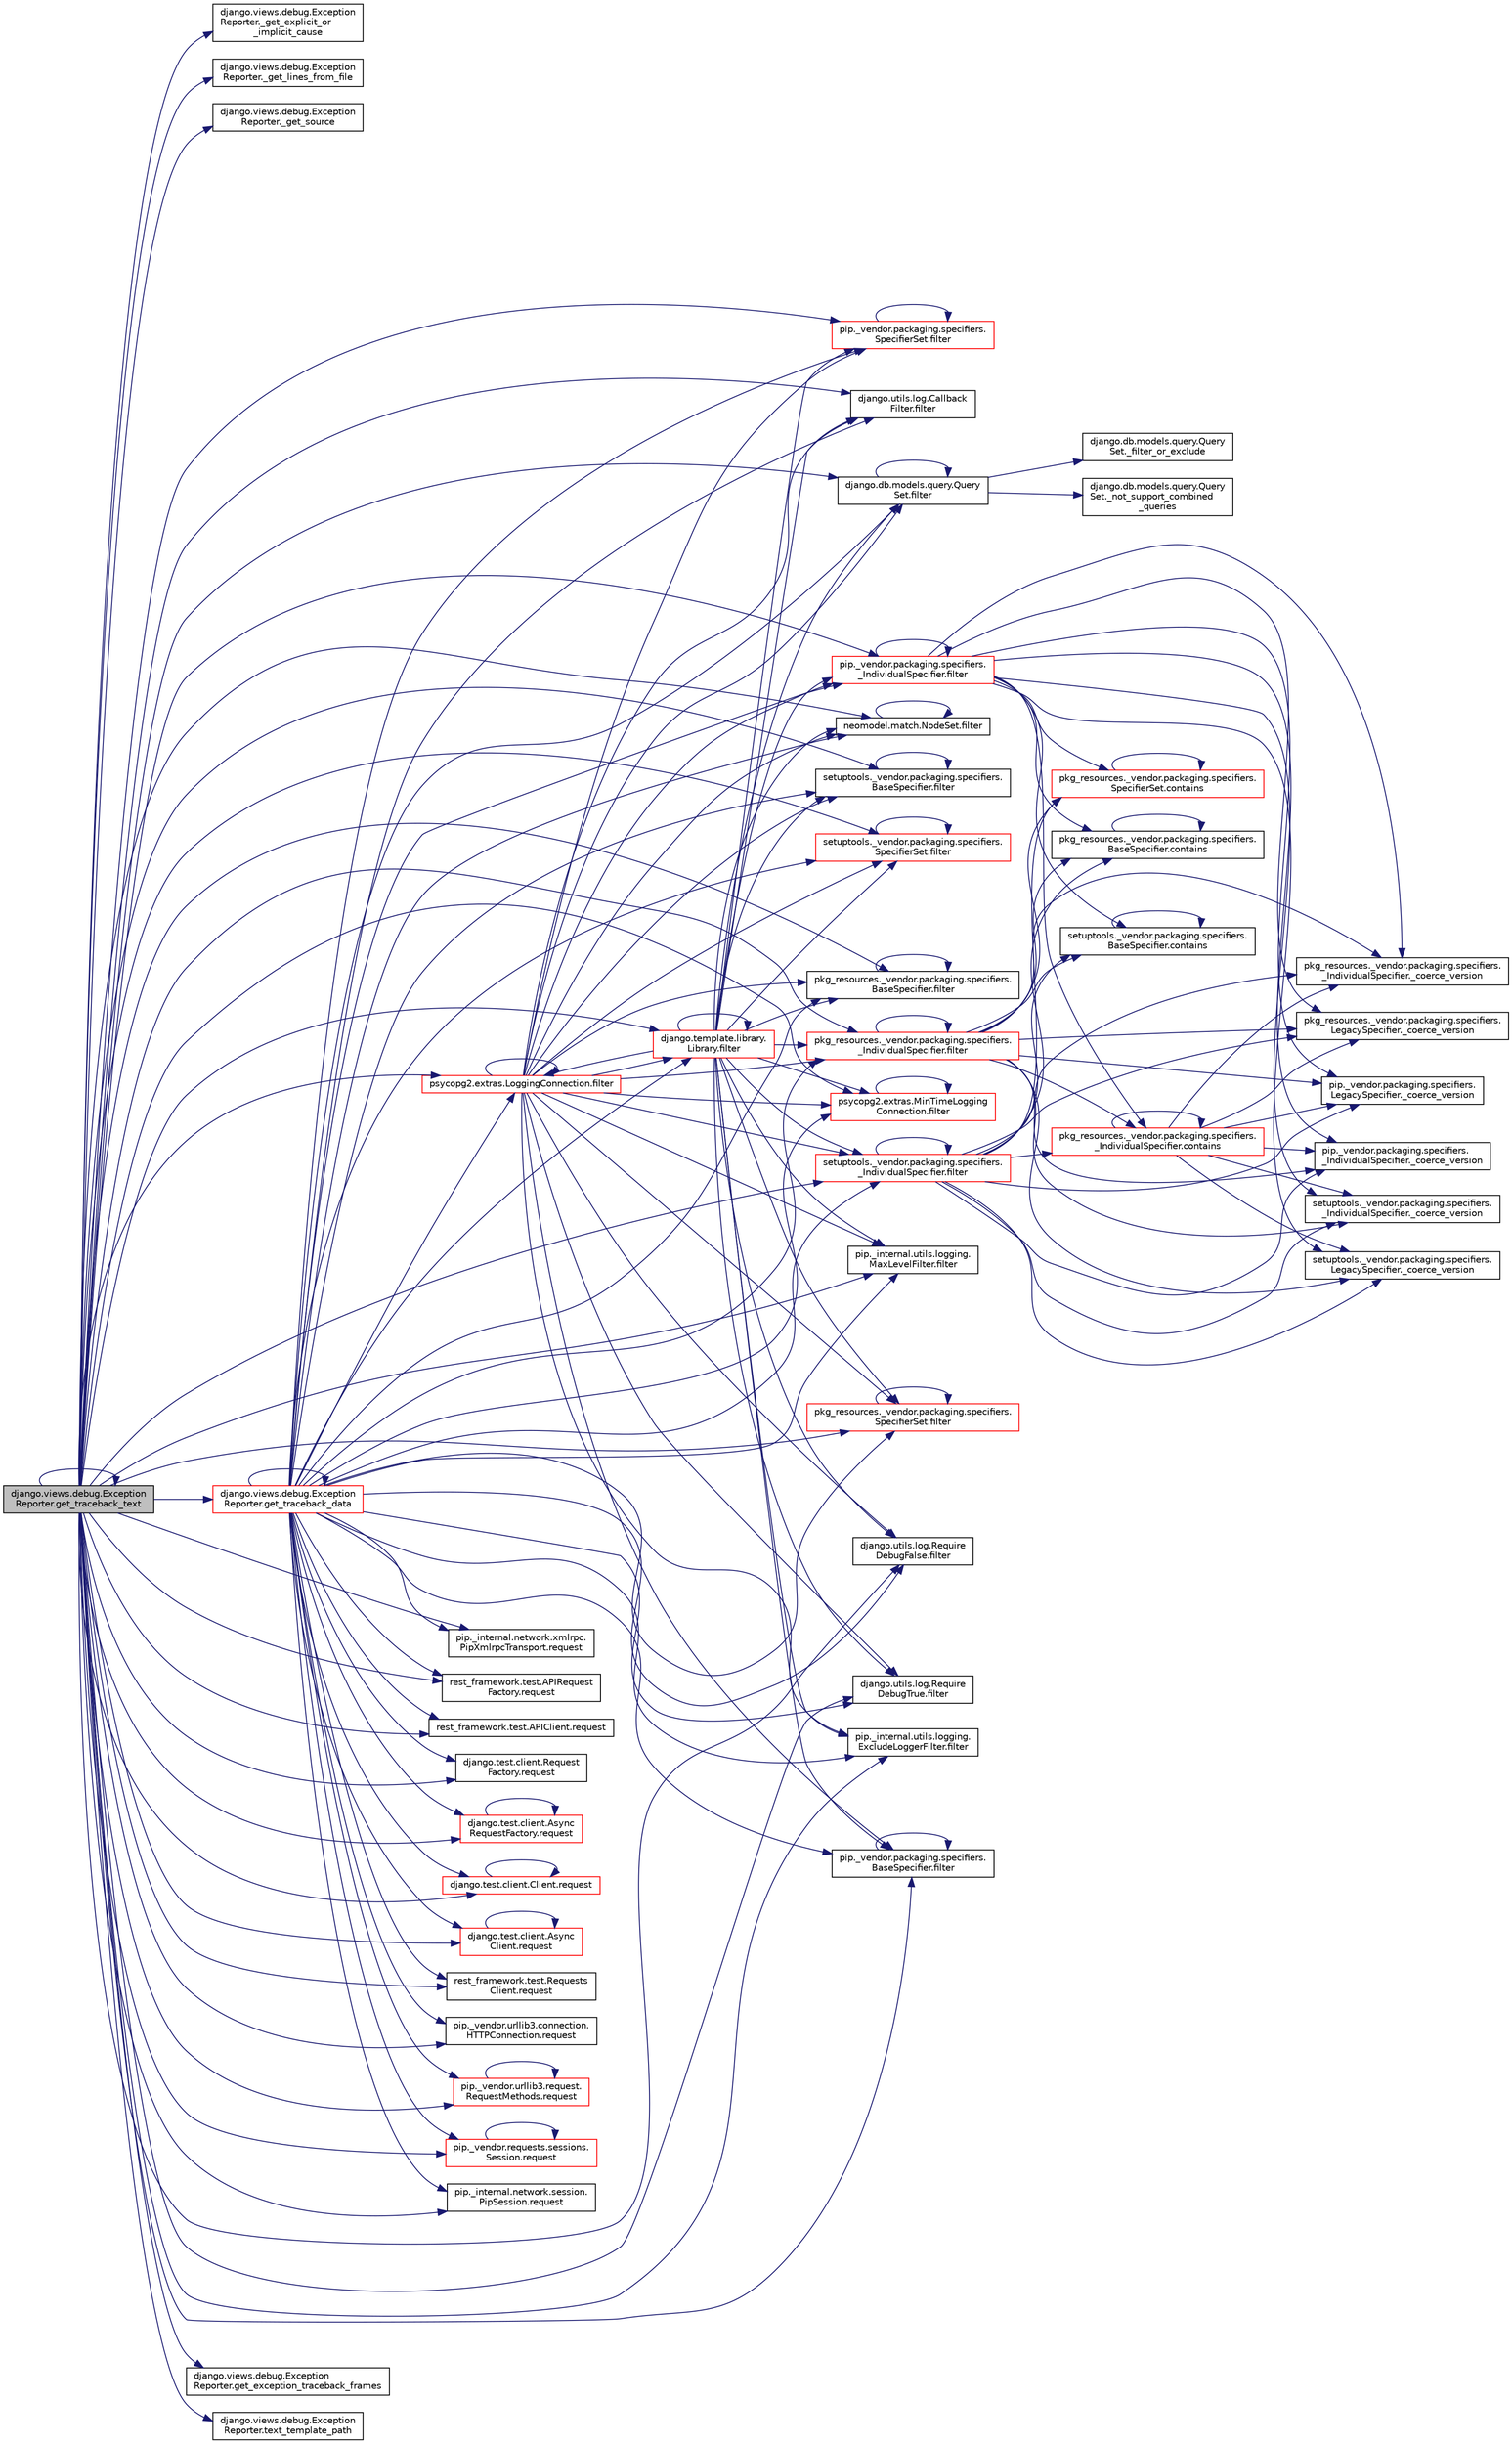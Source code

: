 digraph "django.views.debug.ExceptionReporter.get_traceback_text"
{
 // LATEX_PDF_SIZE
  edge [fontname="Helvetica",fontsize="10",labelfontname="Helvetica",labelfontsize="10"];
  node [fontname="Helvetica",fontsize="10",shape=record];
  rankdir="LR";
  Node1 [label="django.views.debug.Exception\lReporter.get_traceback_text",height=0.2,width=0.4,color="black", fillcolor="grey75", style="filled", fontcolor="black",tooltip=" "];
  Node1 -> Node2 [color="midnightblue",fontsize="10",style="solid",fontname="Helvetica"];
  Node2 [label="django.views.debug.Exception\lReporter._get_explicit_or\l_implicit_cause",height=0.2,width=0.4,color="black", fillcolor="white", style="filled",URL="$d9/d6c/classdjango_1_1views_1_1debug_1_1_exception_reporter.html#a16e6ea0d9d190d13343624d964694754",tooltip=" "];
  Node1 -> Node3 [color="midnightblue",fontsize="10",style="solid",fontname="Helvetica"];
  Node3 [label="django.views.debug.Exception\lReporter._get_lines_from_file",height=0.2,width=0.4,color="black", fillcolor="white", style="filled",URL="$d9/d6c/classdjango_1_1views_1_1debug_1_1_exception_reporter.html#aae7c261e3529e0d2f893ac18ac39fed1",tooltip=" "];
  Node1 -> Node4 [color="midnightblue",fontsize="10",style="solid",fontname="Helvetica"];
  Node4 [label="django.views.debug.Exception\lReporter._get_source",height=0.2,width=0.4,color="black", fillcolor="white", style="filled",URL="$d9/d6c/classdjango_1_1views_1_1debug_1_1_exception_reporter.html#a9b56ce7d0a9d427d9a464ce4be528caf",tooltip=" "];
  Node1 -> Node5 [color="midnightblue",fontsize="10",style="solid",fontname="Helvetica"];
  Node5 [label="django.db.models.query.Query\lSet.filter",height=0.2,width=0.4,color="black", fillcolor="white", style="filled",URL="$dd/d94/classdjango_1_1db_1_1models_1_1query_1_1_query_set.html#a37963e0b25b04aa93ac1e0e68acd68e7",tooltip=" "];
  Node5 -> Node6 [color="midnightblue",fontsize="10",style="solid",fontname="Helvetica"];
  Node6 [label="django.db.models.query.Query\lSet._filter_or_exclude",height=0.2,width=0.4,color="black", fillcolor="white", style="filled",URL="$dd/d94/classdjango_1_1db_1_1models_1_1query_1_1_query_set.html#a5c73d2ae9b6d3c1f032d479654459b1f",tooltip=" "];
  Node5 -> Node7 [color="midnightblue",fontsize="10",style="solid",fontname="Helvetica"];
  Node7 [label="django.db.models.query.Query\lSet._not_support_combined\l_queries",height=0.2,width=0.4,color="black", fillcolor="white", style="filled",URL="$dd/d94/classdjango_1_1db_1_1models_1_1query_1_1_query_set.html#a861c2ecefc16eb29d7ad4e326ac03fe3",tooltip=" "];
  Node5 -> Node5 [color="midnightblue",fontsize="10",style="solid",fontname="Helvetica"];
  Node1 -> Node8 [color="midnightblue",fontsize="10",style="solid",fontname="Helvetica"];
  Node8 [label="neomodel.match.NodeSet.filter",height=0.2,width=0.4,color="black", fillcolor="white", style="filled",URL="$d8/de5/classneomodel_1_1match_1_1_node_set.html#affbd56656e98418f2f126ecb18a33ffe",tooltip=" "];
  Node8 -> Node8 [color="midnightblue",fontsize="10",style="solid",fontname="Helvetica"];
  Node1 -> Node9 [color="midnightblue",fontsize="10",style="solid",fontname="Helvetica"];
  Node9 [label="pkg_resources._vendor.packaging.specifiers.\lBaseSpecifier.filter",height=0.2,width=0.4,color="black", fillcolor="white", style="filled",URL="$d9/db6/classpkg__resources_1_1__vendor_1_1packaging_1_1specifiers_1_1_base_specifier.html#a140919be998ec9c1f0d70d93e43ad891",tooltip=" "];
  Node9 -> Node9 [color="midnightblue",fontsize="10",style="solid",fontname="Helvetica"];
  Node1 -> Node10 [color="midnightblue",fontsize="10",style="solid",fontname="Helvetica"];
  Node10 [label="pkg_resources._vendor.packaging.specifiers.\l_IndividualSpecifier.filter",height=0.2,width=0.4,color="red", fillcolor="white", style="filled",URL="$d7/d3d/classpkg__resources_1_1__vendor_1_1packaging_1_1specifiers_1_1___individual_specifier.html#a23722d79e6f85960e214288f3b782962",tooltip=" "];
  Node10 -> Node11 [color="midnightblue",fontsize="10",style="solid",fontname="Helvetica"];
  Node11 [label="pip._vendor.packaging.specifiers.\l_IndividualSpecifier._coerce_version",height=0.2,width=0.4,color="black", fillcolor="white", style="filled",URL="$d9/d98/classpip_1_1__vendor_1_1packaging_1_1specifiers_1_1___individual_specifier.html#a0936610d313e7a5e3c402be6c8f25cce",tooltip=" "];
  Node10 -> Node12 [color="midnightblue",fontsize="10",style="solid",fontname="Helvetica"];
  Node12 [label="pip._vendor.packaging.specifiers.\lLegacySpecifier._coerce_version",height=0.2,width=0.4,color="black", fillcolor="white", style="filled",URL="$d0/de6/classpip_1_1__vendor_1_1packaging_1_1specifiers_1_1_legacy_specifier.html#a67bfd50b43c6052b4bb6be5ffcbaa0b0",tooltip=" "];
  Node10 -> Node13 [color="midnightblue",fontsize="10",style="solid",fontname="Helvetica"];
  Node13 [label="pkg_resources._vendor.packaging.specifiers.\l_IndividualSpecifier._coerce_version",height=0.2,width=0.4,color="black", fillcolor="white", style="filled",URL="$d7/d3d/classpkg__resources_1_1__vendor_1_1packaging_1_1specifiers_1_1___individual_specifier.html#a8eb843ab60a76e8063a759e74484cc37",tooltip=" "];
  Node10 -> Node14 [color="midnightblue",fontsize="10",style="solid",fontname="Helvetica"];
  Node14 [label="pkg_resources._vendor.packaging.specifiers.\lLegacySpecifier._coerce_version",height=0.2,width=0.4,color="black", fillcolor="white", style="filled",URL="$d2/d30/classpkg__resources_1_1__vendor_1_1packaging_1_1specifiers_1_1_legacy_specifier.html#abbd2afb0ced72111fcb1b443c2e65004",tooltip=" "];
  Node10 -> Node15 [color="midnightblue",fontsize="10",style="solid",fontname="Helvetica"];
  Node15 [label="setuptools._vendor.packaging.specifiers.\l_IndividualSpecifier._coerce_version",height=0.2,width=0.4,color="black", fillcolor="white", style="filled",URL="$d2/dfa/classsetuptools_1_1__vendor_1_1packaging_1_1specifiers_1_1___individual_specifier.html#ac8e8de941fe33cc98801d66ea87273f8",tooltip=" "];
  Node10 -> Node16 [color="midnightblue",fontsize="10",style="solid",fontname="Helvetica"];
  Node16 [label="setuptools._vendor.packaging.specifiers.\lLegacySpecifier._coerce_version",height=0.2,width=0.4,color="black", fillcolor="white", style="filled",URL="$dd/d46/classsetuptools_1_1__vendor_1_1packaging_1_1specifiers_1_1_legacy_specifier.html#a15617285fc216f5ed8f7f54d8d3cd1ee",tooltip=" "];
  Node10 -> Node17 [color="midnightblue",fontsize="10",style="solid",fontname="Helvetica"];
  Node17 [label="pkg_resources._vendor.packaging.specifiers.\lBaseSpecifier.contains",height=0.2,width=0.4,color="black", fillcolor="white", style="filled",URL="$d9/db6/classpkg__resources_1_1__vendor_1_1packaging_1_1specifiers_1_1_base_specifier.html#a1d2caee0c1c3f53aeea7d2b075dbf16b",tooltip=" "];
  Node17 -> Node17 [color="midnightblue",fontsize="10",style="solid",fontname="Helvetica"];
  Node10 -> Node18 [color="midnightblue",fontsize="10",style="solid",fontname="Helvetica"];
  Node18 [label="pkg_resources._vendor.packaging.specifiers.\l_IndividualSpecifier.contains",height=0.2,width=0.4,color="red", fillcolor="white", style="filled",URL="$d7/d3d/classpkg__resources_1_1__vendor_1_1packaging_1_1specifiers_1_1___individual_specifier.html#afc614431c7e139a948866248f6f01bb4",tooltip=" "];
  Node18 -> Node11 [color="midnightblue",fontsize="10",style="solid",fontname="Helvetica"];
  Node18 -> Node12 [color="midnightblue",fontsize="10",style="solid",fontname="Helvetica"];
  Node18 -> Node13 [color="midnightblue",fontsize="10",style="solid",fontname="Helvetica"];
  Node18 -> Node14 [color="midnightblue",fontsize="10",style="solid",fontname="Helvetica"];
  Node18 -> Node15 [color="midnightblue",fontsize="10",style="solid",fontname="Helvetica"];
  Node18 -> Node16 [color="midnightblue",fontsize="10",style="solid",fontname="Helvetica"];
  Node18 -> Node18 [color="midnightblue",fontsize="10",style="solid",fontname="Helvetica"];
  Node10 -> Node76 [color="midnightblue",fontsize="10",style="solid",fontname="Helvetica"];
  Node76 [label="pkg_resources._vendor.packaging.specifiers.\lSpecifierSet.contains",height=0.2,width=0.4,color="red", fillcolor="white", style="filled",URL="$d2/d90/classpkg__resources_1_1__vendor_1_1packaging_1_1specifiers_1_1_specifier_set.html#a666f0adbbfdf76a5747216f3f5255fc9",tooltip=" "];
  Node76 -> Node76 [color="midnightblue",fontsize="10",style="solid",fontname="Helvetica"];
  Node10 -> Node77 [color="midnightblue",fontsize="10",style="solid",fontname="Helvetica"];
  Node77 [label="setuptools._vendor.packaging.specifiers.\lBaseSpecifier.contains",height=0.2,width=0.4,color="black", fillcolor="white", style="filled",URL="$d2/d2a/classsetuptools_1_1__vendor_1_1packaging_1_1specifiers_1_1_base_specifier.html#a402e2a53386037e402b56c6ed76890dc",tooltip=" "];
  Node77 -> Node77 [color="midnightblue",fontsize="10",style="solid",fontname="Helvetica"];
  Node10 -> Node10 [color="midnightblue",fontsize="10",style="solid",fontname="Helvetica"];
  Node1 -> Node88 [color="midnightblue",fontsize="10",style="solid",fontname="Helvetica"];
  Node88 [label="setuptools._vendor.packaging.specifiers.\lBaseSpecifier.filter",height=0.2,width=0.4,color="black", fillcolor="white", style="filled",URL="$d2/d2a/classsetuptools_1_1__vendor_1_1packaging_1_1specifiers_1_1_base_specifier.html#ae543a3bd83e32a3ae2ff42f9179f3728",tooltip=" "];
  Node88 -> Node88 [color="midnightblue",fontsize="10",style="solid",fontname="Helvetica"];
  Node1 -> Node89 [color="midnightblue",fontsize="10",style="solid",fontname="Helvetica"];
  Node89 [label="setuptools._vendor.packaging.specifiers.\l_IndividualSpecifier.filter",height=0.2,width=0.4,color="red", fillcolor="white", style="filled",URL="$d2/dfa/classsetuptools_1_1__vendor_1_1packaging_1_1specifiers_1_1___individual_specifier.html#af07e3f018647cb7a004791b6436993e1",tooltip=" "];
  Node89 -> Node11 [color="midnightblue",fontsize="10",style="solid",fontname="Helvetica"];
  Node89 -> Node12 [color="midnightblue",fontsize="10",style="solid",fontname="Helvetica"];
  Node89 -> Node13 [color="midnightblue",fontsize="10",style="solid",fontname="Helvetica"];
  Node89 -> Node14 [color="midnightblue",fontsize="10",style="solid",fontname="Helvetica"];
  Node89 -> Node15 [color="midnightblue",fontsize="10",style="solid",fontname="Helvetica"];
  Node89 -> Node16 [color="midnightblue",fontsize="10",style="solid",fontname="Helvetica"];
  Node89 -> Node17 [color="midnightblue",fontsize="10",style="solid",fontname="Helvetica"];
  Node89 -> Node18 [color="midnightblue",fontsize="10",style="solid",fontname="Helvetica"];
  Node89 -> Node76 [color="midnightblue",fontsize="10",style="solid",fontname="Helvetica"];
  Node89 -> Node77 [color="midnightblue",fontsize="10",style="solid",fontname="Helvetica"];
  Node89 -> Node89 [color="midnightblue",fontsize="10",style="solid",fontname="Helvetica"];
  Node1 -> Node90 [color="midnightblue",fontsize="10",style="solid",fontname="Helvetica"];
  Node90 [label="setuptools._vendor.packaging.specifiers.\lSpecifierSet.filter",height=0.2,width=0.4,color="red", fillcolor="white", style="filled",URL="$d6/d78/classsetuptools_1_1__vendor_1_1packaging_1_1specifiers_1_1_specifier_set.html#aab85eed95b9ea9c4a9a5f88cf8fd5da5",tooltip=" "];
  Node90 -> Node90 [color="midnightblue",fontsize="10",style="solid",fontname="Helvetica"];
  Node1 -> Node91 [color="midnightblue",fontsize="10",style="solid",fontname="Helvetica"];
  Node91 [label="pip._vendor.packaging.specifiers.\lSpecifierSet.filter",height=0.2,width=0.4,color="red", fillcolor="white", style="filled",URL="$d5/d11/classpip_1_1__vendor_1_1packaging_1_1specifiers_1_1_specifier_set.html#a3d7a4e9a4cb787385e37d5832bcc0a64",tooltip=" "];
  Node91 -> Node91 [color="midnightblue",fontsize="10",style="solid",fontname="Helvetica"];
  Node1 -> Node92 [color="midnightblue",fontsize="10",style="solid",fontname="Helvetica"];
  Node92 [label="psycopg2.extras.LoggingConnection.filter",height=0.2,width=0.4,color="red", fillcolor="white", style="filled",URL="$d0/d8c/classpsycopg2_1_1extras_1_1_logging_connection.html#a012ffd5bbf3ad67a2453e1200ebb1503",tooltip=" "];
  Node92 -> Node5 [color="midnightblue",fontsize="10",style="solid",fontname="Helvetica"];
  Node92 -> Node8 [color="midnightblue",fontsize="10",style="solid",fontname="Helvetica"];
  Node92 -> Node92 [color="midnightblue",fontsize="10",style="solid",fontname="Helvetica"];
  Node92 -> Node97 [color="midnightblue",fontsize="10",style="solid",fontname="Helvetica"];
  Node97 [label="django.utils.log.Callback\lFilter.filter",height=0.2,width=0.4,color="black", fillcolor="white", style="filled",URL="$d0/d2b/classdjango_1_1utils_1_1log_1_1_callback_filter.html#a87346642a595f5cabb1a61e2b1a9dd65",tooltip=" "];
  Node92 -> Node98 [color="midnightblue",fontsize="10",style="solid",fontname="Helvetica"];
  Node98 [label="pip._internal.utils.logging.\lMaxLevelFilter.filter",height=0.2,width=0.4,color="black", fillcolor="white", style="filled",URL="$d6/d42/classpip_1_1__internal_1_1utils_1_1logging_1_1_max_level_filter.html#a63dca7c95bc7850945669ee1bed73cb5",tooltip=" "];
  Node92 -> Node9 [color="midnightblue",fontsize="10",style="solid",fontname="Helvetica"];
  Node92 -> Node10 [color="midnightblue",fontsize="10",style="solid",fontname="Helvetica"];
  Node92 -> Node99 [color="midnightblue",fontsize="10",style="solid",fontname="Helvetica"];
  Node99 [label="pkg_resources._vendor.packaging.specifiers.\lSpecifierSet.filter",height=0.2,width=0.4,color="red", fillcolor="white", style="filled",URL="$d2/d90/classpkg__resources_1_1__vendor_1_1packaging_1_1specifiers_1_1_specifier_set.html#a3949d930e10663288d4aab13ba3b0cb0",tooltip=" "];
  Node99 -> Node99 [color="midnightblue",fontsize="10",style="solid",fontname="Helvetica"];
  Node92 -> Node88 [color="midnightblue",fontsize="10",style="solid",fontname="Helvetica"];
  Node92 -> Node89 [color="midnightblue",fontsize="10",style="solid",fontname="Helvetica"];
  Node92 -> Node90 [color="midnightblue",fontsize="10",style="solid",fontname="Helvetica"];
  Node92 -> Node100 [color="midnightblue",fontsize="10",style="solid",fontname="Helvetica"];
  Node100 [label="pip._vendor.packaging.specifiers.\lBaseSpecifier.filter",height=0.2,width=0.4,color="black", fillcolor="white", style="filled",URL="$df/d1d/classpip_1_1__vendor_1_1packaging_1_1specifiers_1_1_base_specifier.html#a1b2ef14b953df0cf1a317ea573d0ea5a",tooltip=" "];
  Node100 -> Node100 [color="midnightblue",fontsize="10",style="solid",fontname="Helvetica"];
  Node92 -> Node101 [color="midnightblue",fontsize="10",style="solid",fontname="Helvetica"];
  Node101 [label="pip._vendor.packaging.specifiers.\l_IndividualSpecifier.filter",height=0.2,width=0.4,color="red", fillcolor="white", style="filled",URL="$d9/d98/classpip_1_1__vendor_1_1packaging_1_1specifiers_1_1___individual_specifier.html#a6203976cfa5ddd6a1f47f8dfe0669fd7",tooltip=" "];
  Node101 -> Node11 [color="midnightblue",fontsize="10",style="solid",fontname="Helvetica"];
  Node101 -> Node12 [color="midnightblue",fontsize="10",style="solid",fontname="Helvetica"];
  Node101 -> Node13 [color="midnightblue",fontsize="10",style="solid",fontname="Helvetica"];
  Node101 -> Node14 [color="midnightblue",fontsize="10",style="solid",fontname="Helvetica"];
  Node101 -> Node15 [color="midnightblue",fontsize="10",style="solid",fontname="Helvetica"];
  Node101 -> Node16 [color="midnightblue",fontsize="10",style="solid",fontname="Helvetica"];
  Node101 -> Node17 [color="midnightblue",fontsize="10",style="solid",fontname="Helvetica"];
  Node101 -> Node18 [color="midnightblue",fontsize="10",style="solid",fontname="Helvetica"];
  Node101 -> Node76 [color="midnightblue",fontsize="10",style="solid",fontname="Helvetica"];
  Node101 -> Node77 [color="midnightblue",fontsize="10",style="solid",fontname="Helvetica"];
  Node101 -> Node101 [color="midnightblue",fontsize="10",style="solid",fontname="Helvetica"];
  Node92 -> Node91 [color="midnightblue",fontsize="10",style="solid",fontname="Helvetica"];
  Node92 -> Node102 [color="midnightblue",fontsize="10",style="solid",fontname="Helvetica"];
  Node102 [label="psycopg2.extras.MinTimeLogging\lConnection.filter",height=0.2,width=0.4,color="red", fillcolor="white", style="filled",URL="$d3/d3e/classpsycopg2_1_1extras_1_1_min_time_logging_connection.html#a168285f80343eed76d73ea8fe5a77eeb",tooltip=" "];
  Node102 -> Node102 [color="midnightblue",fontsize="10",style="solid",fontname="Helvetica"];
  Node92 -> Node103 [color="midnightblue",fontsize="10",style="solid",fontname="Helvetica"];
  Node103 [label="django.template.library.\lLibrary.filter",height=0.2,width=0.4,color="red", fillcolor="white", style="filled",URL="$db/dd6/classdjango_1_1template_1_1library_1_1_library.html#a370d3fe260a0c1efe3ec24b93546858b",tooltip=" "];
  Node103 -> Node5 [color="midnightblue",fontsize="10",style="solid",fontname="Helvetica"];
  Node103 -> Node8 [color="midnightblue",fontsize="10",style="solid",fontname="Helvetica"];
  Node103 -> Node88 [color="midnightblue",fontsize="10",style="solid",fontname="Helvetica"];
  Node103 -> Node101 [color="midnightblue",fontsize="10",style="solid",fontname="Helvetica"];
  Node103 -> Node103 [color="midnightblue",fontsize="10",style="solid",fontname="Helvetica"];
  Node103 -> Node97 [color="midnightblue",fontsize="10",style="solid",fontname="Helvetica"];
  Node103 -> Node104 [color="midnightblue",fontsize="10",style="solid",fontname="Helvetica"];
  Node104 [label="django.utils.log.Require\lDebugFalse.filter",height=0.2,width=0.4,color="black", fillcolor="white", style="filled",URL="$df/d13/classdjango_1_1utils_1_1log_1_1_require_debug_false.html#ad6686b1ca5c04c97d32812f168be6b35",tooltip=" "];
  Node103 -> Node105 [color="midnightblue",fontsize="10",style="solid",fontname="Helvetica"];
  Node105 [label="django.utils.log.Require\lDebugTrue.filter",height=0.2,width=0.4,color="black", fillcolor="white", style="filled",URL="$d6/dd9/classdjango_1_1utils_1_1log_1_1_require_debug_true.html#adcec42f37e5dde6cd97989d7ce4ccf54",tooltip=" "];
  Node103 -> Node9 [color="midnightblue",fontsize="10",style="solid",fontname="Helvetica"];
  Node103 -> Node10 [color="midnightblue",fontsize="10",style="solid",fontname="Helvetica"];
  Node103 -> Node99 [color="midnightblue",fontsize="10",style="solid",fontname="Helvetica"];
  Node103 -> Node89 [color="midnightblue",fontsize="10",style="solid",fontname="Helvetica"];
  Node103 -> Node90 [color="midnightblue",fontsize="10",style="solid",fontname="Helvetica"];
  Node103 -> Node100 [color="midnightblue",fontsize="10",style="solid",fontname="Helvetica"];
  Node103 -> Node91 [color="midnightblue",fontsize="10",style="solid",fontname="Helvetica"];
  Node103 -> Node92 [color="midnightblue",fontsize="10",style="solid",fontname="Helvetica"];
  Node103 -> Node102 [color="midnightblue",fontsize="10",style="solid",fontname="Helvetica"];
  Node103 -> Node98 [color="midnightblue",fontsize="10",style="solid",fontname="Helvetica"];
  Node103 -> Node106 [color="midnightblue",fontsize="10",style="solid",fontname="Helvetica"];
  Node106 [label="pip._internal.utils.logging.\lExcludeLoggerFilter.filter",height=0.2,width=0.4,color="black", fillcolor="white", style="filled",URL="$d5/dc7/classpip_1_1__internal_1_1utils_1_1logging_1_1_exclude_logger_filter.html#a9ab77a48e615fd82fe43a88e13ec1241",tooltip=" "];
  Node92 -> Node104 [color="midnightblue",fontsize="10",style="solid",fontname="Helvetica"];
  Node92 -> Node105 [color="midnightblue",fontsize="10",style="solid",fontname="Helvetica"];
  Node92 -> Node106 [color="midnightblue",fontsize="10",style="solid",fontname="Helvetica"];
  Node1 -> Node102 [color="midnightblue",fontsize="10",style="solid",fontname="Helvetica"];
  Node1 -> Node103 [color="midnightblue",fontsize="10",style="solid",fontname="Helvetica"];
  Node1 -> Node98 [color="midnightblue",fontsize="10",style="solid",fontname="Helvetica"];
  Node1 -> Node99 [color="midnightblue",fontsize="10",style="solid",fontname="Helvetica"];
  Node1 -> Node100 [color="midnightblue",fontsize="10",style="solid",fontname="Helvetica"];
  Node1 -> Node101 [color="midnightblue",fontsize="10",style="solid",fontname="Helvetica"];
  Node1 -> Node97 [color="midnightblue",fontsize="10",style="solid",fontname="Helvetica"];
  Node1 -> Node104 [color="midnightblue",fontsize="10",style="solid",fontname="Helvetica"];
  Node1 -> Node105 [color="midnightblue",fontsize="10",style="solid",fontname="Helvetica"];
  Node1 -> Node106 [color="midnightblue",fontsize="10",style="solid",fontname="Helvetica"];
  Node1 -> Node108 [color="midnightblue",fontsize="10",style="solid",fontname="Helvetica"];
  Node108 [label="django.views.debug.Exception\lReporter.get_exception_traceback_frames",height=0.2,width=0.4,color="black", fillcolor="white", style="filled",URL="$d9/d6c/classdjango_1_1views_1_1debug_1_1_exception_reporter.html#a267ffe4114590543859d8d99e41e9e9a",tooltip=" "];
  Node1 -> Node109 [color="midnightblue",fontsize="10",style="solid",fontname="Helvetica"];
  Node109 [label="django.views.debug.Exception\lReporter.get_traceback_data",height=0.2,width=0.4,color="red", fillcolor="white", style="filled",URL="$d9/d6c/classdjango_1_1views_1_1debug_1_1_exception_reporter.html#a356db4aa38afe036f5f4ec4a48851f35",tooltip=" "];
  Node109 -> Node5 [color="midnightblue",fontsize="10",style="solid",fontname="Helvetica"];
  Node109 -> Node8 [color="midnightblue",fontsize="10",style="solid",fontname="Helvetica"];
  Node109 -> Node9 [color="midnightblue",fontsize="10",style="solid",fontname="Helvetica"];
  Node109 -> Node10 [color="midnightblue",fontsize="10",style="solid",fontname="Helvetica"];
  Node109 -> Node99 [color="midnightblue",fontsize="10",style="solid",fontname="Helvetica"];
  Node109 -> Node88 [color="midnightblue",fontsize="10",style="solid",fontname="Helvetica"];
  Node109 -> Node89 [color="midnightblue",fontsize="10",style="solid",fontname="Helvetica"];
  Node109 -> Node90 [color="midnightblue",fontsize="10",style="solid",fontname="Helvetica"];
  Node109 -> Node100 [color="midnightblue",fontsize="10",style="solid",fontname="Helvetica"];
  Node109 -> Node101 [color="midnightblue",fontsize="10",style="solid",fontname="Helvetica"];
  Node109 -> Node91 [color="midnightblue",fontsize="10",style="solid",fontname="Helvetica"];
  Node109 -> Node92 [color="midnightblue",fontsize="10",style="solid",fontname="Helvetica"];
  Node109 -> Node102 [color="midnightblue",fontsize="10",style="solid",fontname="Helvetica"];
  Node109 -> Node103 [color="midnightblue",fontsize="10",style="solid",fontname="Helvetica"];
  Node109 -> Node97 [color="midnightblue",fontsize="10",style="solid",fontname="Helvetica"];
  Node109 -> Node104 [color="midnightblue",fontsize="10",style="solid",fontname="Helvetica"];
  Node109 -> Node105 [color="midnightblue",fontsize="10",style="solid",fontname="Helvetica"];
  Node109 -> Node98 [color="midnightblue",fontsize="10",style="solid",fontname="Helvetica"];
  Node109 -> Node106 [color="midnightblue",fontsize="10",style="solid",fontname="Helvetica"];
  Node109 -> Node109 [color="midnightblue",fontsize="10",style="solid",fontname="Helvetica"];
  Node109 -> Node111 [color="midnightblue",fontsize="10",style="solid",fontname="Helvetica"];
  Node111 [label="pip._internal.network.xmlrpc.\lPipXmlrpcTransport.request",height=0.2,width=0.4,color="black", fillcolor="white", style="filled",URL="$dd/d8a/classpip_1_1__internal_1_1network_1_1xmlrpc_1_1_pip_xmlrpc_transport.html#adb84317dcc522d845a56ce9cc4f82522",tooltip=" "];
  Node109 -> Node112 [color="midnightblue",fontsize="10",style="solid",fontname="Helvetica"];
  Node112 [label="rest_framework.test.APIRequest\lFactory.request",height=0.2,width=0.4,color="black", fillcolor="white", style="filled",URL="$da/d3c/classrest__framework_1_1test_1_1_a_p_i_request_factory.html#abd5931aada009b9fb1f1577613acd058",tooltip=" "];
  Node109 -> Node113 [color="midnightblue",fontsize="10",style="solid",fontname="Helvetica"];
  Node113 [label="rest_framework.test.APIClient.request",height=0.2,width=0.4,color="black", fillcolor="white", style="filled",URL="$da/d51/classrest__framework_1_1test_1_1_a_p_i_client.html#a77b55b2a0a90921243b61303fc37e59d",tooltip=" "];
  Node109 -> Node114 [color="midnightblue",fontsize="10",style="solid",fontname="Helvetica"];
  Node114 [label="django.test.client.Request\lFactory.request",height=0.2,width=0.4,color="black", fillcolor="white", style="filled",URL="$db/d7f/classdjango_1_1test_1_1client_1_1_request_factory.html#a12550839ba4cbabcf38bff0d2ff69f0a",tooltip=" "];
  Node109 -> Node115 [color="midnightblue",fontsize="10",style="solid",fontname="Helvetica"];
  Node115 [label="django.test.client.Async\lRequestFactory.request",height=0.2,width=0.4,color="red", fillcolor="white", style="filled",URL="$d6/de5/classdjango_1_1test_1_1client_1_1_async_request_factory.html#a8dcee74bc0f05203aa2aa2aad95555a9",tooltip=" "];
  Node115 -> Node115 [color="midnightblue",fontsize="10",style="solid",fontname="Helvetica"];
  Node109 -> Node117 [color="midnightblue",fontsize="10",style="solid",fontname="Helvetica"];
  Node117 [label="django.test.client.Client.request",height=0.2,width=0.4,color="red", fillcolor="white", style="filled",URL="$d2/d2e/classdjango_1_1test_1_1client_1_1_client.html#a4b25cead120a234c08a522e016cb6138",tooltip=" "];
  Node117 -> Node117 [color="midnightblue",fontsize="10",style="solid",fontname="Helvetica"];
  Node109 -> Node122 [color="midnightblue",fontsize="10",style="solid",fontname="Helvetica"];
  Node122 [label="django.test.client.Async\lClient.request",height=0.2,width=0.4,color="red", fillcolor="white", style="filled",URL="$d9/dd7/classdjango_1_1test_1_1client_1_1_async_client.html#a38330cfdf01cb69d3dd0bdb8b9777bd9",tooltip=" "];
  Node122 -> Node122 [color="midnightblue",fontsize="10",style="solid",fontname="Helvetica"];
  Node109 -> Node123 [color="midnightblue",fontsize="10",style="solid",fontname="Helvetica"];
  Node123 [label="rest_framework.test.Requests\lClient.request",height=0.2,width=0.4,color="black", fillcolor="white", style="filled",URL="$de/dc8/classrest__framework_1_1test_1_1_requests_client.html#ae6de53b1244ae8817b8bf8d6838b72ba",tooltip=" "];
  Node109 -> Node124 [color="midnightblue",fontsize="10",style="solid",fontname="Helvetica"];
  Node124 [label="pip._vendor.urllib3.connection.\lHTTPConnection.request",height=0.2,width=0.4,color="black", fillcolor="white", style="filled",URL="$d2/d75/classpip_1_1__vendor_1_1urllib3_1_1connection_1_1_h_t_t_p_connection.html#ae44707607a133fa0d27085cc2ea9ef85",tooltip=" "];
  Node109 -> Node125 [color="midnightblue",fontsize="10",style="solid",fontname="Helvetica"];
  Node125 [label="pip._vendor.urllib3.request.\lRequestMethods.request",height=0.2,width=0.4,color="red", fillcolor="white", style="filled",URL="$de/d48/classpip_1_1__vendor_1_1urllib3_1_1request_1_1_request_methods.html#a875ca454fac77c856bdf0cbe44f8fb64",tooltip=" "];
  Node125 -> Node125 [color="midnightblue",fontsize="10",style="solid",fontname="Helvetica"];
  Node109 -> Node156 [color="midnightblue",fontsize="10",style="solid",fontname="Helvetica"];
  Node156 [label="pip._vendor.requests.sessions.\lSession.request",height=0.2,width=0.4,color="red", fillcolor="white", style="filled",URL="$da/de9/classpip_1_1__vendor_1_1requests_1_1sessions_1_1_session.html#a718b60e99280c6ef1a346cb6dc0a90c8",tooltip=" "];
  Node156 -> Node156 [color="midnightblue",fontsize="10",style="solid",fontname="Helvetica"];
  Node109 -> Node544 [color="midnightblue",fontsize="10",style="solid",fontname="Helvetica"];
  Node544 [label="pip._internal.network.session.\lPipSession.request",height=0.2,width=0.4,color="black", fillcolor="white", style="filled",URL="$d9/dc2/classpip_1_1__internal_1_1network_1_1session_1_1_pip_session.html#a9c968f2f764cbd41db6684fafb5b1e6a",tooltip=" "];
  Node1 -> Node1 [color="midnightblue",fontsize="10",style="solid",fontname="Helvetica"];
  Node1 -> Node117 [color="midnightblue",fontsize="10",style="solid",fontname="Helvetica"];
  Node1 -> Node111 [color="midnightblue",fontsize="10",style="solid",fontname="Helvetica"];
  Node1 -> Node125 [color="midnightblue",fontsize="10",style="solid",fontname="Helvetica"];
  Node1 -> Node156 [color="midnightblue",fontsize="10",style="solid",fontname="Helvetica"];
  Node1 -> Node112 [color="midnightblue",fontsize="10",style="solid",fontname="Helvetica"];
  Node1 -> Node113 [color="midnightblue",fontsize="10",style="solid",fontname="Helvetica"];
  Node1 -> Node114 [color="midnightblue",fontsize="10",style="solid",fontname="Helvetica"];
  Node1 -> Node115 [color="midnightblue",fontsize="10",style="solid",fontname="Helvetica"];
  Node1 -> Node122 [color="midnightblue",fontsize="10",style="solid",fontname="Helvetica"];
  Node1 -> Node123 [color="midnightblue",fontsize="10",style="solid",fontname="Helvetica"];
  Node1 -> Node124 [color="midnightblue",fontsize="10",style="solid",fontname="Helvetica"];
  Node1 -> Node544 [color="midnightblue",fontsize="10",style="solid",fontname="Helvetica"];
  Node1 -> Node5538 [color="midnightblue",fontsize="10",style="solid",fontname="Helvetica"];
  Node5538 [label="django.views.debug.Exception\lReporter.text_template_path",height=0.2,width=0.4,color="black", fillcolor="white", style="filled",URL="$d9/d6c/classdjango_1_1views_1_1debug_1_1_exception_reporter.html#a9458c3d8c679be8da6118487e44098eb",tooltip=" "];
}
